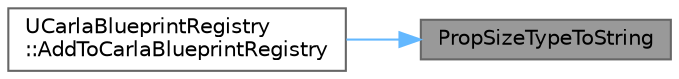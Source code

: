 digraph "PropSizeTypeToString"
{
 // INTERACTIVE_SVG=YES
 // LATEX_PDF_SIZE
  bgcolor="transparent";
  edge [fontname=Helvetica,fontsize=10,labelfontname=Helvetica,labelfontsize=10];
  node [fontname=Helvetica,fontsize=10,shape=box,height=0.2,width=0.4];
  rankdir="RL";
  Node1 [id="Node000001",label="PropSizeTypeToString",height=0.2,width=0.4,color="gray40", fillcolor="grey60", style="filled", fontcolor="black",tooltip=" "];
  Node1 -> Node2 [id="edge1_Node000001_Node000002",dir="back",color="steelblue1",style="solid",tooltip=" "];
  Node2 [id="Node000002",label="UCarlaBlueprintRegistry\l::AddToCarlaBlueprintRegistry",height=0.2,width=0.4,color="grey40", fillcolor="white", style="filled",URL="$d8/d7e/classUCarlaBlueprintRegistry.html#a03cce3c80b4ef0f5e0b7df1adfe9a329",tooltip=" "];
}
